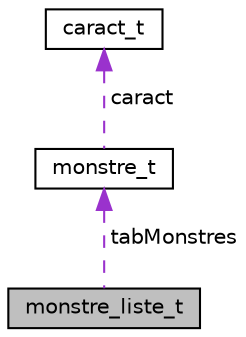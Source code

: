 digraph "monstre_liste_t"
{
 // LATEX_PDF_SIZE
  edge [fontname="Helvetica",fontsize="10",labelfontname="Helvetica",labelfontsize="10"];
  node [fontname="Helvetica",fontsize="10",shape=record];
  Node1 [label="monstre_liste_t",height=0.2,width=0.4,color="black", fillcolor="grey75", style="filled", fontcolor="black",tooltip="Structure qui correspond à une liste de monstres."];
  Node2 -> Node1 [dir="back",color="darkorchid3",fontsize="10",style="dashed",label=" tabMonstres" ,fontname="Helvetica"];
  Node2 [label="monstre_t",height=0.2,width=0.4,color="black", fillcolor="white", style="filled",URL="$structmonstre__t.html",tooltip="Structure des monstres ( Data )"];
  Node3 -> Node2 [dir="back",color="darkorchid3",fontsize="10",style="dashed",label=" caract" ,fontname="Helvetica"];
  Node3 [label="caract_t",height=0.2,width=0.4,color="black", fillcolor="white", style="filled",URL="$structcaract__t.html",tooltip="Structure des caracteristiques ( Data )"];
}

